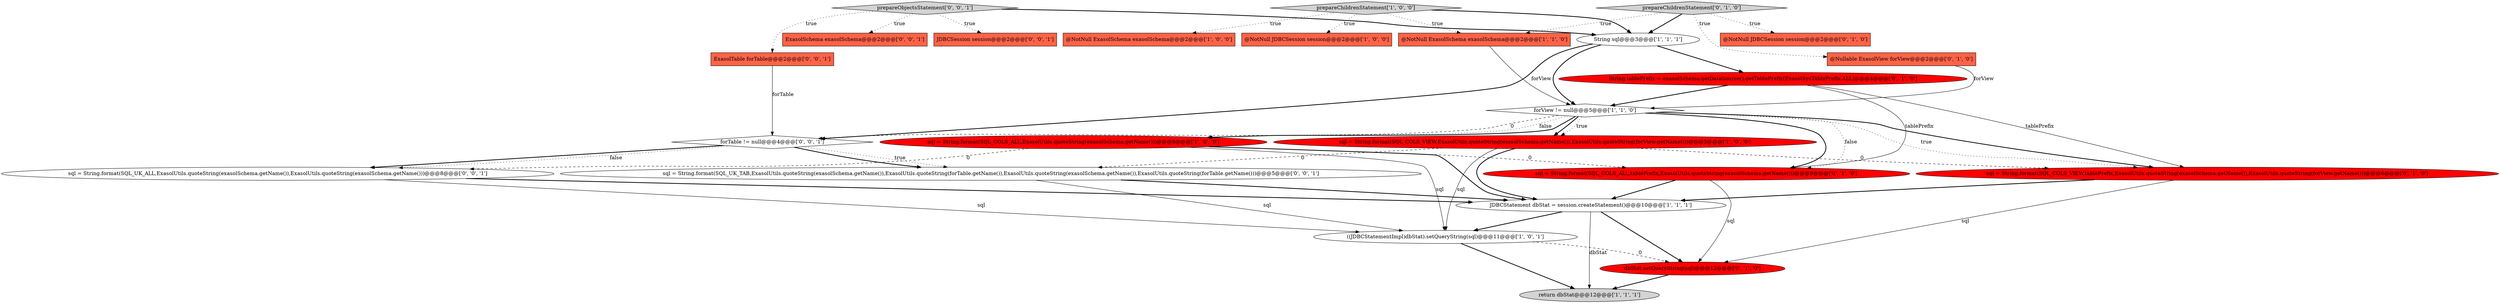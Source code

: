 digraph {
5 [style = filled, label = "sql = String.format(SQL_COLS_ALL,ExasolUtils.quoteString(exasolSchema.getName()))@@@8@@@['1', '0', '0']", fillcolor = red, shape = ellipse image = "AAA1AAABBB1BBB"];
12 [style = filled, label = "@NotNull JDBCSession session@@@2@@@['0', '1', '0']", fillcolor = tomato, shape = box image = "AAA0AAABBB2BBB"];
16 [style = filled, label = "sql = String.format(SQL_COLS_ALL,tablePrefix,ExasolUtils.quoteString(exasolSchema.getName()))@@@9@@@['0', '1', '0']", fillcolor = red, shape = ellipse image = "AAA1AAABBB2BBB"];
18 [style = filled, label = "sql = String.format(SQL_UK_ALL,ExasolUtils.quoteString(exasolSchema.getName()),ExasolUtils.quoteString(exasolSchema.getName()))@@@8@@@['0', '0', '1']", fillcolor = white, shape = ellipse image = "AAA0AAABBB3BBB"];
20 [style = filled, label = "sql = String.format(SQL_UK_TAB,ExasolUtils.quoteString(exasolSchema.getName()),ExasolUtils.quoteString(forTable.getName()),ExasolUtils.quoteString(exasolSchema.getName()),ExasolUtils.quoteString(forTable.getName()))@@@5@@@['0', '0', '1']", fillcolor = white, shape = ellipse image = "AAA0AAABBB3BBB"];
22 [style = filled, label = "JDBCSession session@@@2@@@['0', '0', '1']", fillcolor = tomato, shape = box image = "AAA0AAABBB3BBB"];
24 [style = filled, label = "prepareObjectsStatement['0', '0', '1']", fillcolor = lightgray, shape = diamond image = "AAA0AAABBB3BBB"];
17 [style = filled, label = "String tablePrefix = exasolSchema.getDataSource().getTablePrefix(ExasolSysTablePrefix.ALL)@@@4@@@['0', '1', '0']", fillcolor = red, shape = ellipse image = "AAA1AAABBB2BBB"];
2 [style = filled, label = "prepareChildrenStatement['1', '0', '0']", fillcolor = lightgray, shape = diamond image = "AAA0AAABBB1BBB"];
14 [style = filled, label = "prepareChildrenStatement['0', '1', '0']", fillcolor = lightgray, shape = diamond image = "AAA0AAABBB2BBB"];
11 [style = filled, label = "@Nullable ExasolView forView@@@2@@@['0', '1', '0']", fillcolor = tomato, shape = box image = "AAA0AAABBB2BBB"];
1 [style = filled, label = "((JDBCStatementImpl)dbStat).setQueryString(sql)@@@11@@@['1', '0', '1']", fillcolor = white, shape = ellipse image = "AAA0AAABBB1BBB"];
8 [style = filled, label = "@NotNull ExasolSchema exasolSchema@@@2@@@['1', '1', '0']", fillcolor = tomato, shape = box image = "AAA0AAABBB1BBB"];
13 [style = filled, label = "dbStat.setQueryString(sql)@@@12@@@['0', '1', '0']", fillcolor = red, shape = ellipse image = "AAA1AAABBB2BBB"];
4 [style = filled, label = "forView != null@@@5@@@['1', '1', '0']", fillcolor = white, shape = diamond image = "AAA0AAABBB1BBB"];
23 [style = filled, label = "ExasolTable forTable@@@2@@@['0', '0', '1']", fillcolor = tomato, shape = box image = "AAA0AAABBB3BBB"];
7 [style = filled, label = "JDBCStatement dbStat = session.createStatement()@@@10@@@['1', '1', '1']", fillcolor = white, shape = ellipse image = "AAA0AAABBB1BBB"];
0 [style = filled, label = "@NotNull JDBCSession session@@@2@@@['1', '0', '0']", fillcolor = tomato, shape = box image = "AAA0AAABBB1BBB"];
6 [style = filled, label = "@NotNull ExasolSchema exasolSchema@@@2@@@['1', '0', '0']", fillcolor = tomato, shape = box image = "AAA0AAABBB1BBB"];
15 [style = filled, label = "sql = String.format(SQL_COLS_VIEW,tablePrefix,ExasolUtils.quoteString(exasolSchema.getName()),ExasolUtils.quoteString(forView.getName()))@@@6@@@['0', '1', '0']", fillcolor = red, shape = ellipse image = "AAA1AAABBB2BBB"];
9 [style = filled, label = "String sql@@@3@@@['1', '1', '1']", fillcolor = white, shape = ellipse image = "AAA0AAABBB1BBB"];
21 [style = filled, label = "forTable != null@@@4@@@['0', '0', '1']", fillcolor = white, shape = diamond image = "AAA0AAABBB3BBB"];
19 [style = filled, label = "ExasolSchema exasolSchema@@@2@@@['0', '0', '1']", fillcolor = tomato, shape = box image = "AAA0AAABBB3BBB"];
3 [style = filled, label = "return dbStat@@@12@@@['1', '1', '1']", fillcolor = lightgray, shape = ellipse image = "AAA0AAABBB1BBB"];
10 [style = filled, label = "sql = String.format(SQL_COLS_VIEW,ExasolUtils.quoteString(exasolSchema.getName()),ExasolUtils.quoteString(forView.getName()))@@@5@@@['1', '0', '0']", fillcolor = red, shape = ellipse image = "AAA1AAABBB1BBB"];
7->13 [style = bold, label=""];
10->15 [style = dashed, label="0"];
4->10 [style = bold, label=""];
18->1 [style = solid, label="sql"];
7->1 [style = bold, label=""];
2->0 [style = dotted, label="true"];
21->20 [style = dotted, label="true"];
15->7 [style = bold, label=""];
14->12 [style = dotted, label="true"];
2->8 [style = dotted, label="true"];
4->10 [style = dotted, label="true"];
10->1 [style = solid, label="sql"];
9->4 [style = bold, label=""];
24->9 [style = bold, label=""];
4->15 [style = bold, label=""];
16->7 [style = bold, label=""];
1->3 [style = bold, label=""];
4->5 [style = dotted, label="false"];
9->17 [style = bold, label=""];
11->4 [style = solid, label="forView"];
2->9 [style = bold, label=""];
4->15 [style = dotted, label="true"];
5->18 [style = dashed, label="0"];
4->21 [style = dashed, label="0"];
10->7 [style = bold, label=""];
21->18 [style = bold, label=""];
23->21 [style = solid, label="forTable"];
17->16 [style = solid, label="tablePrefix"];
20->1 [style = solid, label="sql"];
1->13 [style = dashed, label="0"];
5->16 [style = dashed, label="0"];
21->20 [style = bold, label=""];
24->23 [style = dotted, label="true"];
13->3 [style = bold, label=""];
7->3 [style = solid, label="dbStat"];
2->6 [style = dotted, label="true"];
24->22 [style = dotted, label="true"];
15->13 [style = solid, label="sql"];
8->4 [style = solid, label="forView"];
16->13 [style = solid, label="sql"];
9->21 [style = bold, label=""];
14->8 [style = dotted, label="true"];
5->7 [style = bold, label=""];
14->11 [style = dotted, label="true"];
14->9 [style = bold, label=""];
24->19 [style = dotted, label="true"];
10->20 [style = dashed, label="0"];
5->1 [style = solid, label="sql"];
20->7 [style = bold, label=""];
17->15 [style = solid, label="tablePrefix"];
18->7 [style = bold, label=""];
4->16 [style = dotted, label="false"];
21->18 [style = dotted, label="false"];
4->5 [style = bold, label=""];
17->4 [style = bold, label=""];
4->16 [style = bold, label=""];
}
